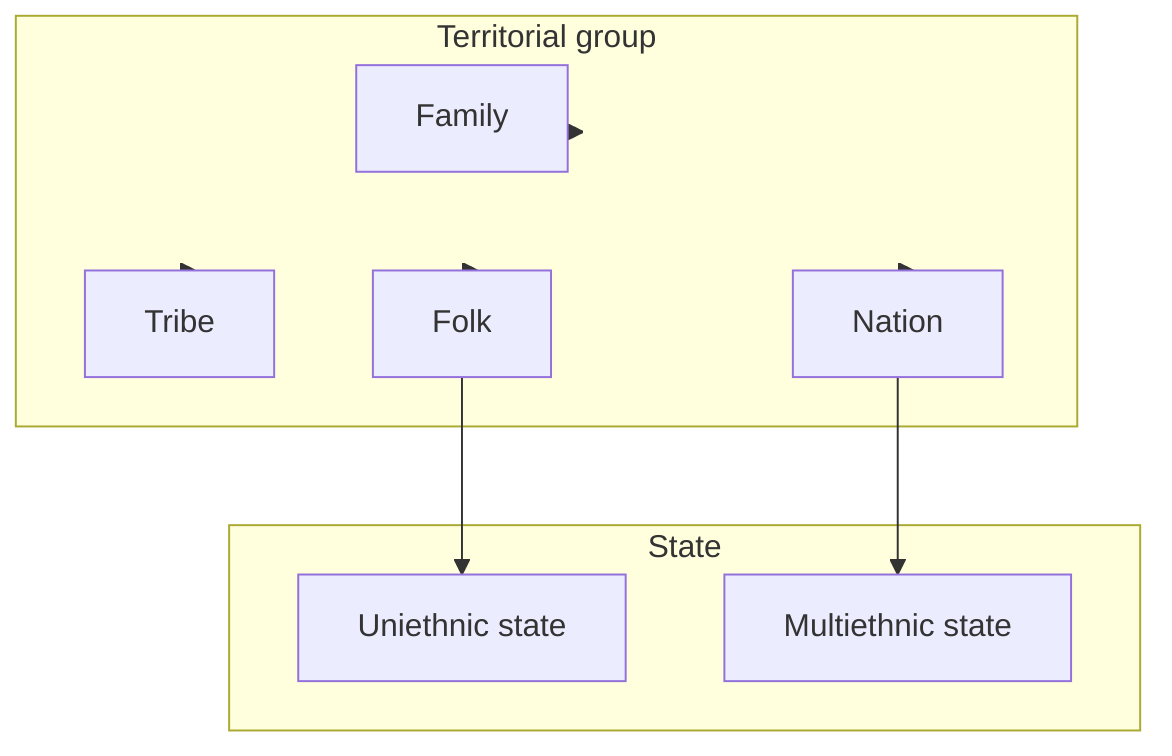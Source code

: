 flowchart TD

    %% Territorial group
    subgraph A[Territorial group]
        B1[Family]
        B2[Tribe]
        B3[Folk]
        B4[Nation]
    end

    A --> B1
    A --> B2
    A --> B3
    A --> B4

    %% State
    subgraph C[State]
        C1[Uniethnic state]
        C2[Multiethnic state]
    end

    B3 --> C1
    B4 --> C2